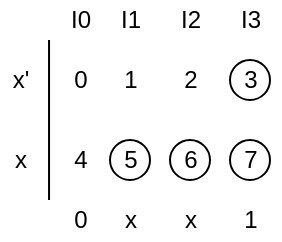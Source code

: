 <mxfile version="13.9.9" type="device"><diagram id="v29TWXDs4law0Z2GsulR" name="Σελίδα-1"><mxGraphModel dx="1326" dy="816" grid="1" gridSize="10" guides="1" tooltips="1" connect="1" arrows="1" fold="1" page="1" pageScale="1" pageWidth="827" pageHeight="1169" math="0" shadow="0"><root><mxCell id="0"/><mxCell id="1" parent="0"/><mxCell id="VQyv9XkQeY3SpLpJdFgZ-40" value="" style="ellipse;whiteSpace=wrap;html=1;aspect=fixed;" parent="1" vertex="1"><mxGeometry x="325" y="210" width="20" height="20" as="geometry"/></mxCell><mxCell id="VQyv9XkQeY3SpLpJdFgZ-32" value="" style="ellipse;whiteSpace=wrap;html=1;aspect=fixed;" parent="1" vertex="1"><mxGeometry x="325" y="170" width="20" height="20" as="geometry"/></mxCell><mxCell id="VQyv9XkQeY3SpLpJdFgZ-34" value="" style="ellipse;whiteSpace=wrap;html=1;aspect=fixed;" parent="1" vertex="1"><mxGeometry x="295" y="210" width="20" height="20" as="geometry"/></mxCell><mxCell id="VQyv9XkQeY3SpLpJdFgZ-28" value="" style="ellipse;whiteSpace=wrap;html=1;aspect=fixed;" parent="1" vertex="1"><mxGeometry x="265" y="210" width="20" height="20" as="geometry"/></mxCell><mxCell id="VQyv9XkQeY3SpLpJdFgZ-1" value="" style="endArrow=none;html=1;" parent="1" edge="1"><mxGeometry width="50" height="50" relative="1" as="geometry"><mxPoint x="234.52" y="240" as="sourcePoint"/><mxPoint x="234.52" y="160" as="targetPoint"/></mxGeometry></mxCell><mxCell id="VQyv9XkQeY3SpLpJdFgZ-2" value="I0" style="text;html=1;align=center;verticalAlign=middle;resizable=0;points=[];autosize=1;" parent="1" vertex="1"><mxGeometry x="235" y="140" width="30" height="20" as="geometry"/></mxCell><mxCell id="VQyv9XkQeY3SpLpJdFgZ-3" value="I1" style="text;html=1;align=center;verticalAlign=middle;resizable=0;points=[];autosize=1;" parent="1" vertex="1"><mxGeometry x="260" y="140" width="30" height="20" as="geometry"/></mxCell><mxCell id="VQyv9XkQeY3SpLpJdFgZ-4" value="I2" style="text;html=1;align=center;verticalAlign=middle;resizable=0;points=[];autosize=1;" parent="1" vertex="1"><mxGeometry x="290" y="140" width="30" height="20" as="geometry"/></mxCell><mxCell id="VQyv9XkQeY3SpLpJdFgZ-5" value="I3" style="text;html=1;align=center;verticalAlign=middle;resizable=0;points=[];autosize=1;" parent="1" vertex="1"><mxGeometry x="320" y="140" width="30" height="20" as="geometry"/></mxCell><mxCell id="VQyv9XkQeY3SpLpJdFgZ-10" value="x'" style="text;html=1;align=center;verticalAlign=middle;resizable=0;points=[];autosize=1;" parent="1" vertex="1"><mxGeometry x="210" y="170" width="20" height="20" as="geometry"/></mxCell><mxCell id="VQyv9XkQeY3SpLpJdFgZ-11" value="x" style="text;html=1;align=center;verticalAlign=middle;resizable=0;points=[];autosize=1;" parent="1" vertex="1"><mxGeometry x="210" y="210" width="20" height="20" as="geometry"/></mxCell><mxCell id="VQyv9XkQeY3SpLpJdFgZ-12" value="1" style="text;html=1;align=center;verticalAlign=middle;resizable=0;points=[];autosize=1;" parent="1" vertex="1"><mxGeometry x="265" y="170" width="20" height="20" as="geometry"/></mxCell><mxCell id="VQyv9XkQeY3SpLpJdFgZ-13" value="2" style="text;html=1;align=center;verticalAlign=middle;resizable=0;points=[];autosize=1;" parent="1" vertex="1"><mxGeometry x="295" y="170" width="20" height="20" as="geometry"/></mxCell><mxCell id="VQyv9XkQeY3SpLpJdFgZ-14" value="3" style="text;html=1;align=center;verticalAlign=middle;resizable=0;points=[];autosize=1;" parent="1" vertex="1"><mxGeometry x="325" y="170" width="20" height="20" as="geometry"/></mxCell><mxCell id="VQyv9XkQeY3SpLpJdFgZ-19" value="4" style="text;html=1;align=center;verticalAlign=middle;resizable=0;points=[];autosize=1;" parent="1" vertex="1"><mxGeometry x="240" y="210" width="20" height="20" as="geometry"/></mxCell><mxCell id="VQyv9XkQeY3SpLpJdFgZ-21" value="6" style="text;html=1;align=center;verticalAlign=middle;resizable=0;points=[];autosize=1;" parent="1" vertex="1"><mxGeometry x="295" y="210" width="20" height="20" as="geometry"/></mxCell><mxCell id="VQyv9XkQeY3SpLpJdFgZ-22" value="7" style="text;html=1;align=center;verticalAlign=middle;resizable=0;points=[];autosize=1;" parent="1" vertex="1"><mxGeometry x="325" y="210" width="20" height="20" as="geometry"/></mxCell><mxCell id="VQyv9XkQeY3SpLpJdFgZ-23" value="0" style="text;html=1;align=center;verticalAlign=middle;resizable=0;points=[];autosize=1;" parent="1" vertex="1"><mxGeometry x="240" y="170" width="20" height="20" as="geometry"/></mxCell><mxCell id="VQyv9XkQeY3SpLpJdFgZ-43" value="0" style="text;html=1;align=center;verticalAlign=middle;resizable=0;points=[];autosize=1;" parent="1" vertex="1"><mxGeometry x="240" y="240" width="20" height="20" as="geometry"/></mxCell><mxCell id="VQyv9XkQeY3SpLpJdFgZ-44" value="x" style="text;html=1;align=center;verticalAlign=middle;resizable=0;points=[];autosize=1;" parent="1" vertex="1"><mxGeometry x="265" y="240" width="20" height="20" as="geometry"/></mxCell><mxCell id="VQyv9XkQeY3SpLpJdFgZ-45" value="1" style="text;html=1;align=center;verticalAlign=middle;resizable=0;points=[];autosize=1;" parent="1" vertex="1"><mxGeometry x="325" y="240" width="20" height="20" as="geometry"/></mxCell><mxCell id="VQyv9XkQeY3SpLpJdFgZ-46" value="x" style="text;html=1;align=center;verticalAlign=middle;resizable=0;points=[];autosize=1;" parent="1" vertex="1"><mxGeometry x="295" y="240" width="20" height="20" as="geometry"/></mxCell><mxCell id="VQyv9XkQeY3SpLpJdFgZ-51" value="5" style="text;html=1;align=center;verticalAlign=middle;resizable=0;points=[];autosize=1;" parent="1" vertex="1"><mxGeometry x="265" y="210" width="20" height="20" as="geometry"/></mxCell></root></mxGraphModel></diagram></mxfile>